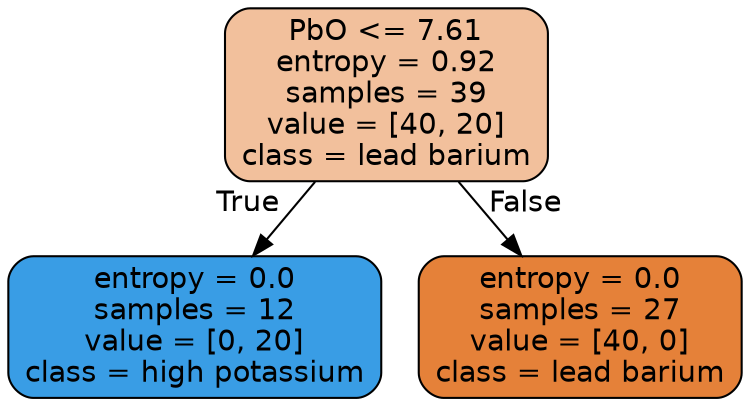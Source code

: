 digraph Tree {
node [shape=box, style="filled, rounded", color="black", fontname=helvetica] ;
edge [fontname=helvetica] ;
0 [label="PbO <= 7.61\nentropy = 0.92\nsamples = 39\nvalue = [40, 20]\nclass = lead barium", fillcolor="#f2c09c"] ;
1 [label="entropy = 0.0\nsamples = 12\nvalue = [0, 20]\nclass = high potassium", fillcolor="#399de5"] ;
0 -> 1 [labeldistance=2.5, labelangle=45, headlabel="True"] ;
2 [label="entropy = 0.0\nsamples = 27\nvalue = [40, 0]\nclass = lead barium", fillcolor="#e58139"] ;
0 -> 2 [labeldistance=2.5, labelangle=-45, headlabel="False"] ;
}